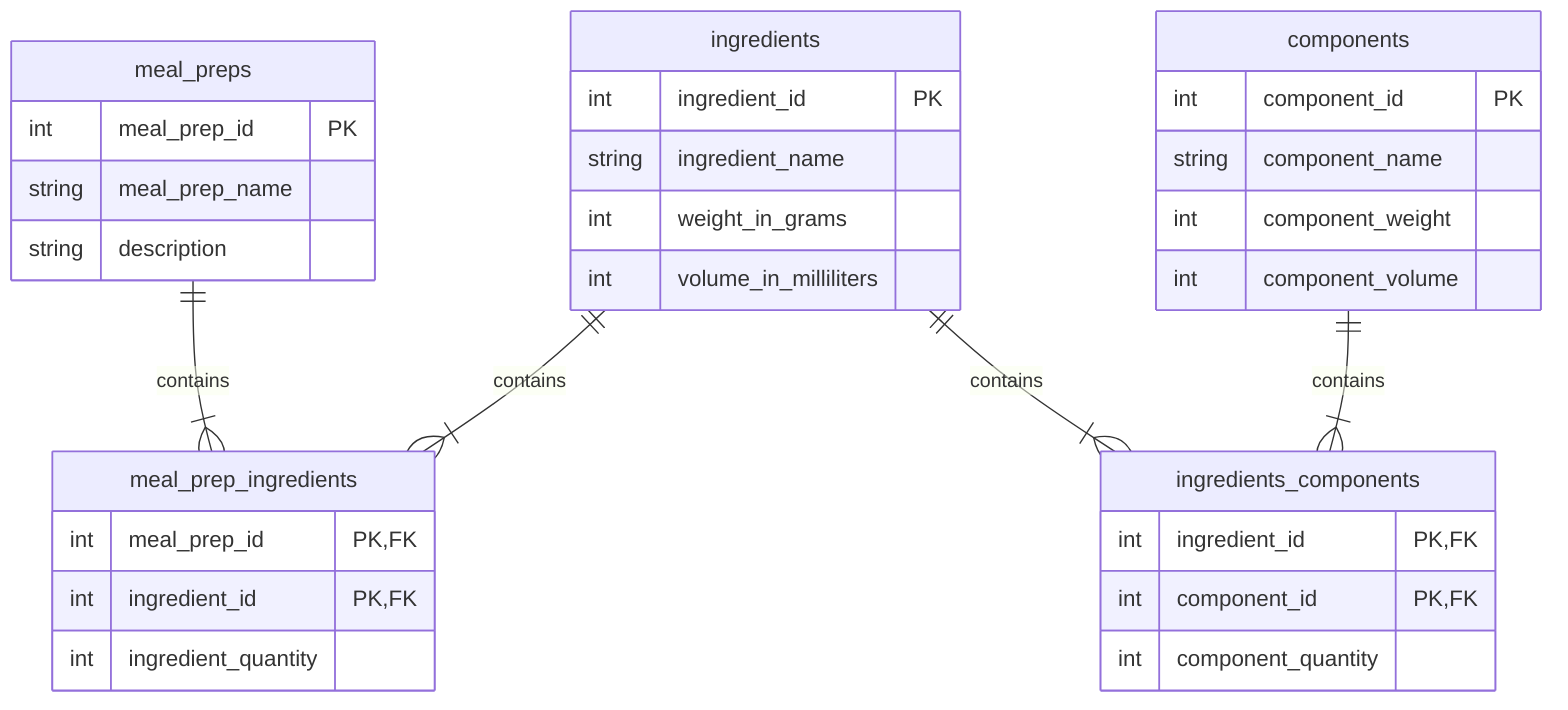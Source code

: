 erDiagram
    meal_prep_ingredients {
        int meal_prep_id PK, FK
        int ingredient_id PK, FK
        int ingredient_quantity
    }
    meal_preps {
        int meal_prep_id PK
        string meal_prep_name
        string description
    }
    ingredients_components {
        int ingredient_id PK, FK
        int component_id PK, FK
        int component_quantity
    }
    ingredients {
        int ingredient_id PK
        string ingredient_name
        int weight_in_grams
        int volume_in_milliliters
    }
    components {
        int component_id PK
        string component_name
        int component_weight
        int component_volume
    }
meal_preps ||--|{ meal_prep_ingredients : contains
ingredients ||--|{ meal_prep_ingredients : contains
ingredients ||--|{ ingredients_components : contains
components ||--|{ ingredients_components : contains